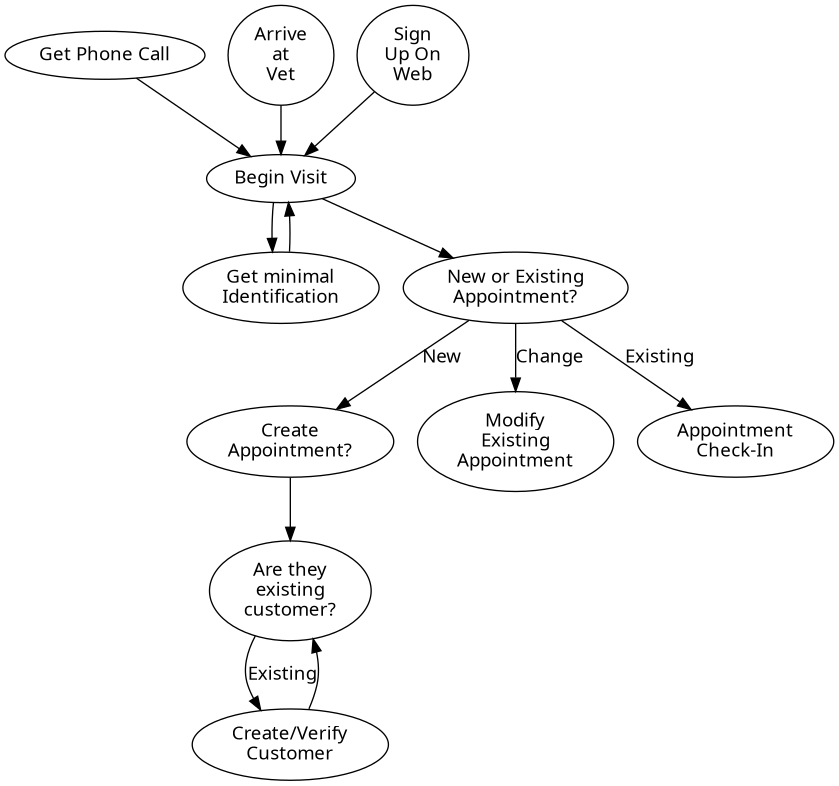 @startuml
digraph G {
  node [fontname = "Handlee"];
  edge [fontname = "Handlee"];

  
  call [ label = "Get Phone Call" ];
  arrive [ label = "Arrive\nat\nVet" ];
  webVisit [ label = "Sign\nUp On\nWeb" ];
  beginVisit [ label = "Begin Visit" ];
  getMinimalLeadInfo [label="Get minimal\nIdentification"];
  knowThem [ label = "Are they\nexisting\ncustomer?" ];
  createANewAppointment[ label="Create\nAppointment?" ];
  createVerifyCustomer[ label = "Create/Verify\nCustomer" ];
  newOrExistingAppointment [label="New or Existing\nAppointment?"];
  modifyAppointment [label="Modify\nExisting\nAppointment"];
  appointmentCheckIn [label="Appointment\nCheck-In"];
  beginVisit->newOrExistingAppointment;
  webVisit -> beginVisit;
  call -> beginVisit;
  arrive -> beginVisit;
  beginVisit->getMinimalLeadInfo;
  getMinimalLeadInfo->beginVisit;
  knowThem -> createVerifyCustomer [ label = "Existing" ];
  createVerifyCustomer->knowThem;
  newOrExistingAppointment->createANewAppointment [ label="New"];
  createANewAppointment->knowThem;
  newOrExistingAppointment->appointmentCheckIn [label="Existing"];
  newOrExistingAppointment->modifyAppointment [label="Change"];
}


@enduml